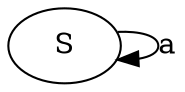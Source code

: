 digraph rgfsa {
  /* Circles-and-arrows diagram of FSA from right-regular grammar. 
     Generated by rg-to-dot.xsl.
     Input:file:/Users/cmsmcq/2021/gingersnap/toys/g101.ixml.xml
     Generated:2021-01-17T11:36:15.522867-07:00 */

S [label="S"]
S -> S [label="a"];
}
